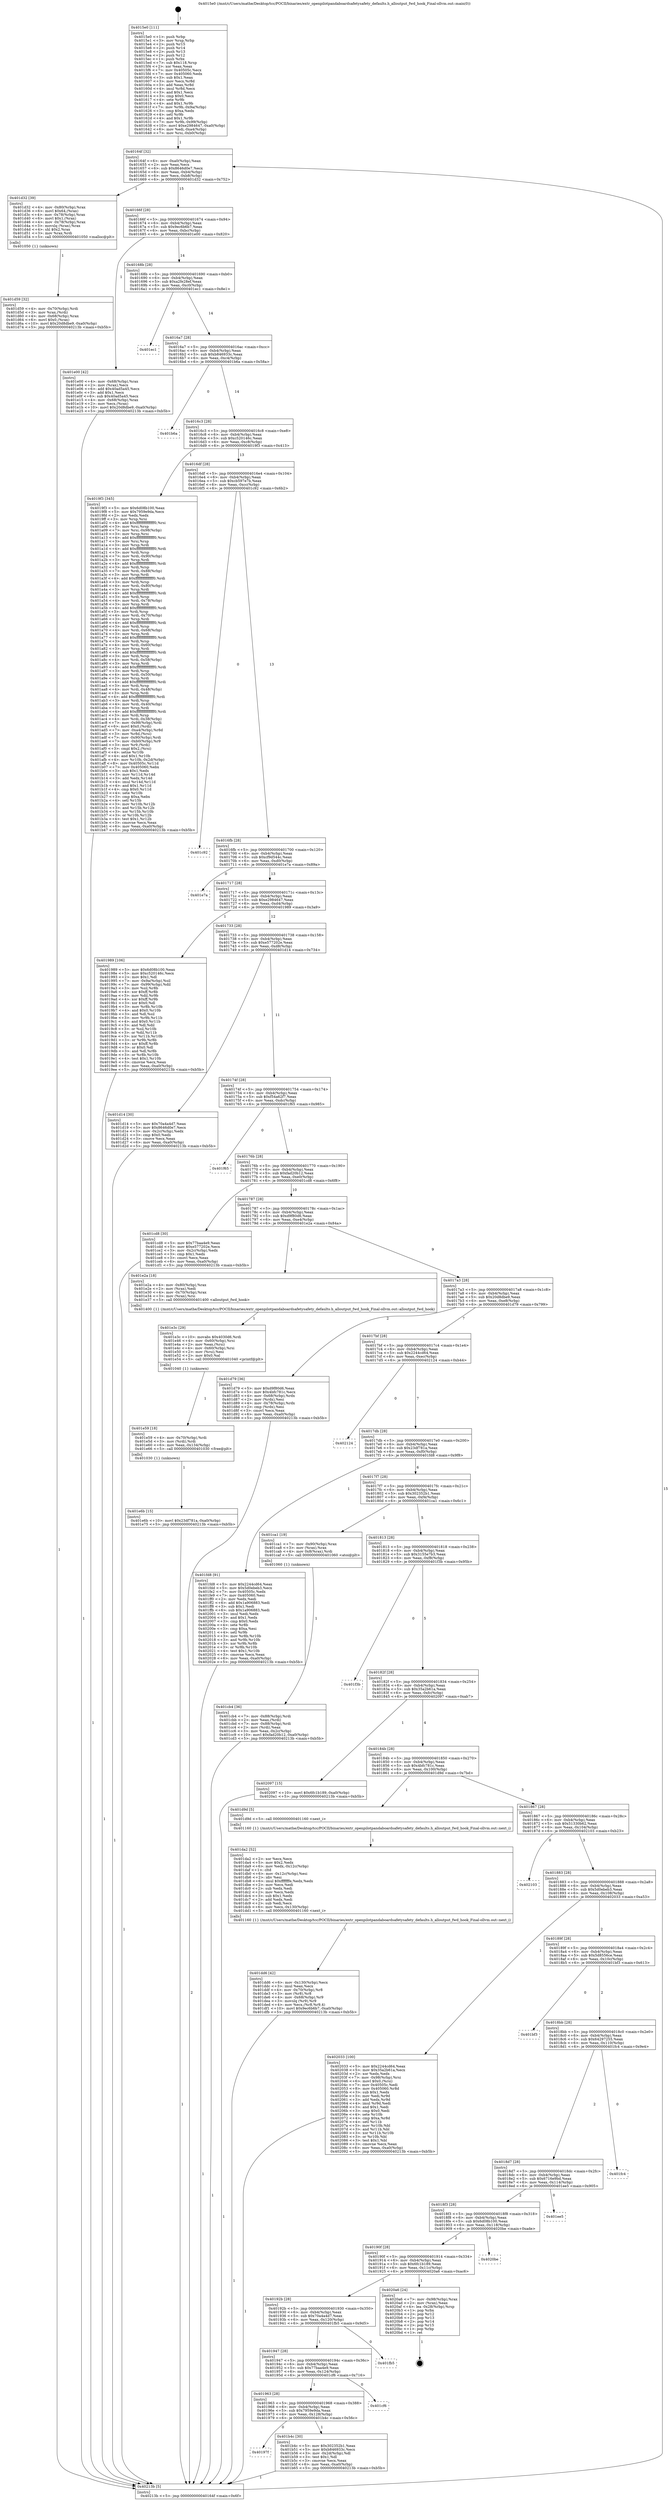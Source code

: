 digraph "0x4015e0" {
  label = "0x4015e0 (/mnt/c/Users/mathe/Desktop/tcc/POCII/binaries/extr_openpilotpandaboardsafetysafety_defaults.h_alloutput_fwd_hook_Final-ollvm.out::main(0))"
  labelloc = "t"
  node[shape=record]

  Entry [label="",width=0.3,height=0.3,shape=circle,fillcolor=black,style=filled]
  "0x40164f" [label="{
     0x40164f [32]\l
     | [instrs]\l
     &nbsp;&nbsp;0x40164f \<+6\>: mov -0xa0(%rbp),%eax\l
     &nbsp;&nbsp;0x401655 \<+2\>: mov %eax,%ecx\l
     &nbsp;&nbsp;0x401657 \<+6\>: sub $0x8646d0e7,%ecx\l
     &nbsp;&nbsp;0x40165d \<+6\>: mov %eax,-0xb4(%rbp)\l
     &nbsp;&nbsp;0x401663 \<+6\>: mov %ecx,-0xb8(%rbp)\l
     &nbsp;&nbsp;0x401669 \<+6\>: je 0000000000401d32 \<main+0x752\>\l
  }"]
  "0x401d32" [label="{
     0x401d32 [39]\l
     | [instrs]\l
     &nbsp;&nbsp;0x401d32 \<+4\>: mov -0x80(%rbp),%rax\l
     &nbsp;&nbsp;0x401d36 \<+6\>: movl $0x64,(%rax)\l
     &nbsp;&nbsp;0x401d3c \<+4\>: mov -0x78(%rbp),%rax\l
     &nbsp;&nbsp;0x401d40 \<+6\>: movl $0x1,(%rax)\l
     &nbsp;&nbsp;0x401d46 \<+4\>: mov -0x78(%rbp),%rax\l
     &nbsp;&nbsp;0x401d4a \<+3\>: movslq (%rax),%rax\l
     &nbsp;&nbsp;0x401d4d \<+4\>: shl $0x2,%rax\l
     &nbsp;&nbsp;0x401d51 \<+3\>: mov %rax,%rdi\l
     &nbsp;&nbsp;0x401d54 \<+5\>: call 0000000000401050 \<malloc@plt\>\l
     | [calls]\l
     &nbsp;&nbsp;0x401050 \{1\} (unknown)\l
  }"]
  "0x40166f" [label="{
     0x40166f [28]\l
     | [instrs]\l
     &nbsp;&nbsp;0x40166f \<+5\>: jmp 0000000000401674 \<main+0x94\>\l
     &nbsp;&nbsp;0x401674 \<+6\>: mov -0xb4(%rbp),%eax\l
     &nbsp;&nbsp;0x40167a \<+5\>: sub $0x9ec6b6b7,%eax\l
     &nbsp;&nbsp;0x40167f \<+6\>: mov %eax,-0xbc(%rbp)\l
     &nbsp;&nbsp;0x401685 \<+6\>: je 0000000000401e00 \<main+0x820\>\l
  }"]
  Exit [label="",width=0.3,height=0.3,shape=circle,fillcolor=black,style=filled,peripheries=2]
  "0x401e00" [label="{
     0x401e00 [42]\l
     | [instrs]\l
     &nbsp;&nbsp;0x401e00 \<+4\>: mov -0x68(%rbp),%rax\l
     &nbsp;&nbsp;0x401e04 \<+2\>: mov (%rax),%ecx\l
     &nbsp;&nbsp;0x401e06 \<+6\>: add $0x40ad5a45,%ecx\l
     &nbsp;&nbsp;0x401e0c \<+3\>: add $0x1,%ecx\l
     &nbsp;&nbsp;0x401e0f \<+6\>: sub $0x40ad5a45,%ecx\l
     &nbsp;&nbsp;0x401e15 \<+4\>: mov -0x68(%rbp),%rax\l
     &nbsp;&nbsp;0x401e19 \<+2\>: mov %ecx,(%rax)\l
     &nbsp;&nbsp;0x401e1b \<+10\>: movl $0x20d8dbe9,-0xa0(%rbp)\l
     &nbsp;&nbsp;0x401e25 \<+5\>: jmp 000000000040213b \<main+0xb5b\>\l
  }"]
  "0x40168b" [label="{
     0x40168b [28]\l
     | [instrs]\l
     &nbsp;&nbsp;0x40168b \<+5\>: jmp 0000000000401690 \<main+0xb0\>\l
     &nbsp;&nbsp;0x401690 \<+6\>: mov -0xb4(%rbp),%eax\l
     &nbsp;&nbsp;0x401696 \<+5\>: sub $0xa2fe28ef,%eax\l
     &nbsp;&nbsp;0x40169b \<+6\>: mov %eax,-0xc0(%rbp)\l
     &nbsp;&nbsp;0x4016a1 \<+6\>: je 0000000000401ec1 \<main+0x8e1\>\l
  }"]
  "0x401e6b" [label="{
     0x401e6b [15]\l
     | [instrs]\l
     &nbsp;&nbsp;0x401e6b \<+10\>: movl $0x23df781a,-0xa0(%rbp)\l
     &nbsp;&nbsp;0x401e75 \<+5\>: jmp 000000000040213b \<main+0xb5b\>\l
  }"]
  "0x401ec1" [label="{
     0x401ec1\l
  }", style=dashed]
  "0x4016a7" [label="{
     0x4016a7 [28]\l
     | [instrs]\l
     &nbsp;&nbsp;0x4016a7 \<+5\>: jmp 00000000004016ac \<main+0xcc\>\l
     &nbsp;&nbsp;0x4016ac \<+6\>: mov -0xb4(%rbp),%eax\l
     &nbsp;&nbsp;0x4016b2 \<+5\>: sub $0xb846933c,%eax\l
     &nbsp;&nbsp;0x4016b7 \<+6\>: mov %eax,-0xc4(%rbp)\l
     &nbsp;&nbsp;0x4016bd \<+6\>: je 0000000000401b6a \<main+0x58a\>\l
  }"]
  "0x401e59" [label="{
     0x401e59 [18]\l
     | [instrs]\l
     &nbsp;&nbsp;0x401e59 \<+4\>: mov -0x70(%rbp),%rdi\l
     &nbsp;&nbsp;0x401e5d \<+3\>: mov (%rdi),%rdi\l
     &nbsp;&nbsp;0x401e60 \<+6\>: mov %eax,-0x134(%rbp)\l
     &nbsp;&nbsp;0x401e66 \<+5\>: call 0000000000401030 \<free@plt\>\l
     | [calls]\l
     &nbsp;&nbsp;0x401030 \{1\} (unknown)\l
  }"]
  "0x401b6a" [label="{
     0x401b6a\l
  }", style=dashed]
  "0x4016c3" [label="{
     0x4016c3 [28]\l
     | [instrs]\l
     &nbsp;&nbsp;0x4016c3 \<+5\>: jmp 00000000004016c8 \<main+0xe8\>\l
     &nbsp;&nbsp;0x4016c8 \<+6\>: mov -0xb4(%rbp),%eax\l
     &nbsp;&nbsp;0x4016ce \<+5\>: sub $0xc520146c,%eax\l
     &nbsp;&nbsp;0x4016d3 \<+6\>: mov %eax,-0xc8(%rbp)\l
     &nbsp;&nbsp;0x4016d9 \<+6\>: je 00000000004019f3 \<main+0x413\>\l
  }"]
  "0x401e3c" [label="{
     0x401e3c [29]\l
     | [instrs]\l
     &nbsp;&nbsp;0x401e3c \<+10\>: movabs $0x4030d6,%rdi\l
     &nbsp;&nbsp;0x401e46 \<+4\>: mov -0x60(%rbp),%rsi\l
     &nbsp;&nbsp;0x401e4a \<+2\>: mov %eax,(%rsi)\l
     &nbsp;&nbsp;0x401e4c \<+4\>: mov -0x60(%rbp),%rsi\l
     &nbsp;&nbsp;0x401e50 \<+2\>: mov (%rsi),%esi\l
     &nbsp;&nbsp;0x401e52 \<+2\>: mov $0x0,%al\l
     &nbsp;&nbsp;0x401e54 \<+5\>: call 0000000000401040 \<printf@plt\>\l
     | [calls]\l
     &nbsp;&nbsp;0x401040 \{1\} (unknown)\l
  }"]
  "0x4019f3" [label="{
     0x4019f3 [345]\l
     | [instrs]\l
     &nbsp;&nbsp;0x4019f3 \<+5\>: mov $0x6d08b100,%eax\l
     &nbsp;&nbsp;0x4019f8 \<+5\>: mov $0x7959e9da,%ecx\l
     &nbsp;&nbsp;0x4019fd \<+2\>: xor %edx,%edx\l
     &nbsp;&nbsp;0x4019ff \<+3\>: mov %rsp,%rsi\l
     &nbsp;&nbsp;0x401a02 \<+4\>: add $0xfffffffffffffff0,%rsi\l
     &nbsp;&nbsp;0x401a06 \<+3\>: mov %rsi,%rsp\l
     &nbsp;&nbsp;0x401a09 \<+7\>: mov %rsi,-0x98(%rbp)\l
     &nbsp;&nbsp;0x401a10 \<+3\>: mov %rsp,%rsi\l
     &nbsp;&nbsp;0x401a13 \<+4\>: add $0xfffffffffffffff0,%rsi\l
     &nbsp;&nbsp;0x401a17 \<+3\>: mov %rsi,%rsp\l
     &nbsp;&nbsp;0x401a1a \<+3\>: mov %rsp,%rdi\l
     &nbsp;&nbsp;0x401a1d \<+4\>: add $0xfffffffffffffff0,%rdi\l
     &nbsp;&nbsp;0x401a21 \<+3\>: mov %rdi,%rsp\l
     &nbsp;&nbsp;0x401a24 \<+7\>: mov %rdi,-0x90(%rbp)\l
     &nbsp;&nbsp;0x401a2b \<+3\>: mov %rsp,%rdi\l
     &nbsp;&nbsp;0x401a2e \<+4\>: add $0xfffffffffffffff0,%rdi\l
     &nbsp;&nbsp;0x401a32 \<+3\>: mov %rdi,%rsp\l
     &nbsp;&nbsp;0x401a35 \<+7\>: mov %rdi,-0x88(%rbp)\l
     &nbsp;&nbsp;0x401a3c \<+3\>: mov %rsp,%rdi\l
     &nbsp;&nbsp;0x401a3f \<+4\>: add $0xfffffffffffffff0,%rdi\l
     &nbsp;&nbsp;0x401a43 \<+3\>: mov %rdi,%rsp\l
     &nbsp;&nbsp;0x401a46 \<+4\>: mov %rdi,-0x80(%rbp)\l
     &nbsp;&nbsp;0x401a4a \<+3\>: mov %rsp,%rdi\l
     &nbsp;&nbsp;0x401a4d \<+4\>: add $0xfffffffffffffff0,%rdi\l
     &nbsp;&nbsp;0x401a51 \<+3\>: mov %rdi,%rsp\l
     &nbsp;&nbsp;0x401a54 \<+4\>: mov %rdi,-0x78(%rbp)\l
     &nbsp;&nbsp;0x401a58 \<+3\>: mov %rsp,%rdi\l
     &nbsp;&nbsp;0x401a5b \<+4\>: add $0xfffffffffffffff0,%rdi\l
     &nbsp;&nbsp;0x401a5f \<+3\>: mov %rdi,%rsp\l
     &nbsp;&nbsp;0x401a62 \<+4\>: mov %rdi,-0x70(%rbp)\l
     &nbsp;&nbsp;0x401a66 \<+3\>: mov %rsp,%rdi\l
     &nbsp;&nbsp;0x401a69 \<+4\>: add $0xfffffffffffffff0,%rdi\l
     &nbsp;&nbsp;0x401a6d \<+3\>: mov %rdi,%rsp\l
     &nbsp;&nbsp;0x401a70 \<+4\>: mov %rdi,-0x68(%rbp)\l
     &nbsp;&nbsp;0x401a74 \<+3\>: mov %rsp,%rdi\l
     &nbsp;&nbsp;0x401a77 \<+4\>: add $0xfffffffffffffff0,%rdi\l
     &nbsp;&nbsp;0x401a7b \<+3\>: mov %rdi,%rsp\l
     &nbsp;&nbsp;0x401a7e \<+4\>: mov %rdi,-0x60(%rbp)\l
     &nbsp;&nbsp;0x401a82 \<+3\>: mov %rsp,%rdi\l
     &nbsp;&nbsp;0x401a85 \<+4\>: add $0xfffffffffffffff0,%rdi\l
     &nbsp;&nbsp;0x401a89 \<+3\>: mov %rdi,%rsp\l
     &nbsp;&nbsp;0x401a8c \<+4\>: mov %rdi,-0x58(%rbp)\l
     &nbsp;&nbsp;0x401a90 \<+3\>: mov %rsp,%rdi\l
     &nbsp;&nbsp;0x401a93 \<+4\>: add $0xfffffffffffffff0,%rdi\l
     &nbsp;&nbsp;0x401a97 \<+3\>: mov %rdi,%rsp\l
     &nbsp;&nbsp;0x401a9a \<+4\>: mov %rdi,-0x50(%rbp)\l
     &nbsp;&nbsp;0x401a9e \<+3\>: mov %rsp,%rdi\l
     &nbsp;&nbsp;0x401aa1 \<+4\>: add $0xfffffffffffffff0,%rdi\l
     &nbsp;&nbsp;0x401aa5 \<+3\>: mov %rdi,%rsp\l
     &nbsp;&nbsp;0x401aa8 \<+4\>: mov %rdi,-0x48(%rbp)\l
     &nbsp;&nbsp;0x401aac \<+3\>: mov %rsp,%rdi\l
     &nbsp;&nbsp;0x401aaf \<+4\>: add $0xfffffffffffffff0,%rdi\l
     &nbsp;&nbsp;0x401ab3 \<+3\>: mov %rdi,%rsp\l
     &nbsp;&nbsp;0x401ab6 \<+4\>: mov %rdi,-0x40(%rbp)\l
     &nbsp;&nbsp;0x401aba \<+3\>: mov %rsp,%rdi\l
     &nbsp;&nbsp;0x401abd \<+4\>: add $0xfffffffffffffff0,%rdi\l
     &nbsp;&nbsp;0x401ac1 \<+3\>: mov %rdi,%rsp\l
     &nbsp;&nbsp;0x401ac4 \<+4\>: mov %rdi,-0x38(%rbp)\l
     &nbsp;&nbsp;0x401ac8 \<+7\>: mov -0x98(%rbp),%rdi\l
     &nbsp;&nbsp;0x401acf \<+6\>: movl $0x0,(%rdi)\l
     &nbsp;&nbsp;0x401ad5 \<+7\>: mov -0xa4(%rbp),%r8d\l
     &nbsp;&nbsp;0x401adc \<+3\>: mov %r8d,(%rsi)\l
     &nbsp;&nbsp;0x401adf \<+7\>: mov -0x90(%rbp),%rdi\l
     &nbsp;&nbsp;0x401ae6 \<+7\>: mov -0xb0(%rbp),%r9\l
     &nbsp;&nbsp;0x401aed \<+3\>: mov %r9,(%rdi)\l
     &nbsp;&nbsp;0x401af0 \<+3\>: cmpl $0x2,(%rsi)\l
     &nbsp;&nbsp;0x401af3 \<+4\>: setne %r10b\l
     &nbsp;&nbsp;0x401af7 \<+4\>: and $0x1,%r10b\l
     &nbsp;&nbsp;0x401afb \<+4\>: mov %r10b,-0x2d(%rbp)\l
     &nbsp;&nbsp;0x401aff \<+8\>: mov 0x40505c,%r11d\l
     &nbsp;&nbsp;0x401b07 \<+7\>: mov 0x405060,%ebx\l
     &nbsp;&nbsp;0x401b0e \<+3\>: sub $0x1,%edx\l
     &nbsp;&nbsp;0x401b11 \<+3\>: mov %r11d,%r14d\l
     &nbsp;&nbsp;0x401b14 \<+3\>: add %edx,%r14d\l
     &nbsp;&nbsp;0x401b17 \<+4\>: imul %r14d,%r11d\l
     &nbsp;&nbsp;0x401b1b \<+4\>: and $0x1,%r11d\l
     &nbsp;&nbsp;0x401b1f \<+4\>: cmp $0x0,%r11d\l
     &nbsp;&nbsp;0x401b23 \<+4\>: sete %r10b\l
     &nbsp;&nbsp;0x401b27 \<+3\>: cmp $0xa,%ebx\l
     &nbsp;&nbsp;0x401b2a \<+4\>: setl %r15b\l
     &nbsp;&nbsp;0x401b2e \<+3\>: mov %r10b,%r12b\l
     &nbsp;&nbsp;0x401b31 \<+3\>: and %r15b,%r12b\l
     &nbsp;&nbsp;0x401b34 \<+3\>: xor %r15b,%r10b\l
     &nbsp;&nbsp;0x401b37 \<+3\>: or %r10b,%r12b\l
     &nbsp;&nbsp;0x401b3a \<+4\>: test $0x1,%r12b\l
     &nbsp;&nbsp;0x401b3e \<+3\>: cmovne %ecx,%eax\l
     &nbsp;&nbsp;0x401b41 \<+6\>: mov %eax,-0xa0(%rbp)\l
     &nbsp;&nbsp;0x401b47 \<+5\>: jmp 000000000040213b \<main+0xb5b\>\l
  }"]
  "0x4016df" [label="{
     0x4016df [28]\l
     | [instrs]\l
     &nbsp;&nbsp;0x4016df \<+5\>: jmp 00000000004016e4 \<main+0x104\>\l
     &nbsp;&nbsp;0x4016e4 \<+6\>: mov -0xb4(%rbp),%eax\l
     &nbsp;&nbsp;0x4016ea \<+5\>: sub $0xcb597e7b,%eax\l
     &nbsp;&nbsp;0x4016ef \<+6\>: mov %eax,-0xcc(%rbp)\l
     &nbsp;&nbsp;0x4016f5 \<+6\>: je 0000000000401c92 \<main+0x6b2\>\l
  }"]
  "0x401dd6" [label="{
     0x401dd6 [42]\l
     | [instrs]\l
     &nbsp;&nbsp;0x401dd6 \<+6\>: mov -0x130(%rbp),%ecx\l
     &nbsp;&nbsp;0x401ddc \<+3\>: imul %eax,%ecx\l
     &nbsp;&nbsp;0x401ddf \<+4\>: mov -0x70(%rbp),%r8\l
     &nbsp;&nbsp;0x401de3 \<+3\>: mov (%r8),%r8\l
     &nbsp;&nbsp;0x401de6 \<+4\>: mov -0x68(%rbp),%r9\l
     &nbsp;&nbsp;0x401dea \<+3\>: movslq (%r9),%r9\l
     &nbsp;&nbsp;0x401ded \<+4\>: mov %ecx,(%r8,%r9,4)\l
     &nbsp;&nbsp;0x401df1 \<+10\>: movl $0x9ec6b6b7,-0xa0(%rbp)\l
     &nbsp;&nbsp;0x401dfb \<+5\>: jmp 000000000040213b \<main+0xb5b\>\l
  }"]
  "0x401c92" [label="{
     0x401c92\l
  }", style=dashed]
  "0x4016fb" [label="{
     0x4016fb [28]\l
     | [instrs]\l
     &nbsp;&nbsp;0x4016fb \<+5\>: jmp 0000000000401700 \<main+0x120\>\l
     &nbsp;&nbsp;0x401700 \<+6\>: mov -0xb4(%rbp),%eax\l
     &nbsp;&nbsp;0x401706 \<+5\>: sub $0xcf9d544c,%eax\l
     &nbsp;&nbsp;0x40170b \<+6\>: mov %eax,-0xd0(%rbp)\l
     &nbsp;&nbsp;0x401711 \<+6\>: je 0000000000401e7a \<main+0x89a\>\l
  }"]
  "0x401da2" [label="{
     0x401da2 [52]\l
     | [instrs]\l
     &nbsp;&nbsp;0x401da2 \<+2\>: xor %ecx,%ecx\l
     &nbsp;&nbsp;0x401da4 \<+5\>: mov $0x2,%edx\l
     &nbsp;&nbsp;0x401da9 \<+6\>: mov %edx,-0x12c(%rbp)\l
     &nbsp;&nbsp;0x401daf \<+1\>: cltd\l
     &nbsp;&nbsp;0x401db0 \<+6\>: mov -0x12c(%rbp),%esi\l
     &nbsp;&nbsp;0x401db6 \<+2\>: idiv %esi\l
     &nbsp;&nbsp;0x401db8 \<+6\>: imul $0xfffffffe,%edx,%edx\l
     &nbsp;&nbsp;0x401dbe \<+2\>: mov %ecx,%edi\l
     &nbsp;&nbsp;0x401dc0 \<+2\>: sub %edx,%edi\l
     &nbsp;&nbsp;0x401dc2 \<+2\>: mov %ecx,%edx\l
     &nbsp;&nbsp;0x401dc4 \<+3\>: sub $0x1,%edx\l
     &nbsp;&nbsp;0x401dc7 \<+2\>: add %edx,%edi\l
     &nbsp;&nbsp;0x401dc9 \<+2\>: sub %edi,%ecx\l
     &nbsp;&nbsp;0x401dcb \<+6\>: mov %ecx,-0x130(%rbp)\l
     &nbsp;&nbsp;0x401dd1 \<+5\>: call 0000000000401160 \<next_i\>\l
     | [calls]\l
     &nbsp;&nbsp;0x401160 \{1\} (/mnt/c/Users/mathe/Desktop/tcc/POCII/binaries/extr_openpilotpandaboardsafetysafety_defaults.h_alloutput_fwd_hook_Final-ollvm.out::next_i)\l
  }"]
  "0x401e7a" [label="{
     0x401e7a\l
  }", style=dashed]
  "0x401717" [label="{
     0x401717 [28]\l
     | [instrs]\l
     &nbsp;&nbsp;0x401717 \<+5\>: jmp 000000000040171c \<main+0x13c\>\l
     &nbsp;&nbsp;0x40171c \<+6\>: mov -0xb4(%rbp),%eax\l
     &nbsp;&nbsp;0x401722 \<+5\>: sub $0xe2984647,%eax\l
     &nbsp;&nbsp;0x401727 \<+6\>: mov %eax,-0xd4(%rbp)\l
     &nbsp;&nbsp;0x40172d \<+6\>: je 0000000000401989 \<main+0x3a9\>\l
  }"]
  "0x401d59" [label="{
     0x401d59 [32]\l
     | [instrs]\l
     &nbsp;&nbsp;0x401d59 \<+4\>: mov -0x70(%rbp),%rdi\l
     &nbsp;&nbsp;0x401d5d \<+3\>: mov %rax,(%rdi)\l
     &nbsp;&nbsp;0x401d60 \<+4\>: mov -0x68(%rbp),%rax\l
     &nbsp;&nbsp;0x401d64 \<+6\>: movl $0x0,(%rax)\l
     &nbsp;&nbsp;0x401d6a \<+10\>: movl $0x20d8dbe9,-0xa0(%rbp)\l
     &nbsp;&nbsp;0x401d74 \<+5\>: jmp 000000000040213b \<main+0xb5b\>\l
  }"]
  "0x401989" [label="{
     0x401989 [106]\l
     | [instrs]\l
     &nbsp;&nbsp;0x401989 \<+5\>: mov $0x6d08b100,%eax\l
     &nbsp;&nbsp;0x40198e \<+5\>: mov $0xc520146c,%ecx\l
     &nbsp;&nbsp;0x401993 \<+2\>: mov $0x1,%dl\l
     &nbsp;&nbsp;0x401995 \<+7\>: mov -0x9a(%rbp),%sil\l
     &nbsp;&nbsp;0x40199c \<+7\>: mov -0x99(%rbp),%dil\l
     &nbsp;&nbsp;0x4019a3 \<+3\>: mov %sil,%r8b\l
     &nbsp;&nbsp;0x4019a6 \<+4\>: xor $0xff,%r8b\l
     &nbsp;&nbsp;0x4019aa \<+3\>: mov %dil,%r9b\l
     &nbsp;&nbsp;0x4019ad \<+4\>: xor $0xff,%r9b\l
     &nbsp;&nbsp;0x4019b1 \<+3\>: xor $0x0,%dl\l
     &nbsp;&nbsp;0x4019b4 \<+3\>: mov %r8b,%r10b\l
     &nbsp;&nbsp;0x4019b7 \<+4\>: and $0x0,%r10b\l
     &nbsp;&nbsp;0x4019bb \<+3\>: and %dl,%sil\l
     &nbsp;&nbsp;0x4019be \<+3\>: mov %r9b,%r11b\l
     &nbsp;&nbsp;0x4019c1 \<+4\>: and $0x0,%r11b\l
     &nbsp;&nbsp;0x4019c5 \<+3\>: and %dl,%dil\l
     &nbsp;&nbsp;0x4019c8 \<+3\>: or %sil,%r10b\l
     &nbsp;&nbsp;0x4019cb \<+3\>: or %dil,%r11b\l
     &nbsp;&nbsp;0x4019ce \<+3\>: xor %r11b,%r10b\l
     &nbsp;&nbsp;0x4019d1 \<+3\>: or %r9b,%r8b\l
     &nbsp;&nbsp;0x4019d4 \<+4\>: xor $0xff,%r8b\l
     &nbsp;&nbsp;0x4019d8 \<+3\>: or $0x0,%dl\l
     &nbsp;&nbsp;0x4019db \<+3\>: and %dl,%r8b\l
     &nbsp;&nbsp;0x4019de \<+3\>: or %r8b,%r10b\l
     &nbsp;&nbsp;0x4019e1 \<+4\>: test $0x1,%r10b\l
     &nbsp;&nbsp;0x4019e5 \<+3\>: cmovne %ecx,%eax\l
     &nbsp;&nbsp;0x4019e8 \<+6\>: mov %eax,-0xa0(%rbp)\l
     &nbsp;&nbsp;0x4019ee \<+5\>: jmp 000000000040213b \<main+0xb5b\>\l
  }"]
  "0x401733" [label="{
     0x401733 [28]\l
     | [instrs]\l
     &nbsp;&nbsp;0x401733 \<+5\>: jmp 0000000000401738 \<main+0x158\>\l
     &nbsp;&nbsp;0x401738 \<+6\>: mov -0xb4(%rbp),%eax\l
     &nbsp;&nbsp;0x40173e \<+5\>: sub $0xe577202e,%eax\l
     &nbsp;&nbsp;0x401743 \<+6\>: mov %eax,-0xd8(%rbp)\l
     &nbsp;&nbsp;0x401749 \<+6\>: je 0000000000401d14 \<main+0x734\>\l
  }"]
  "0x40213b" [label="{
     0x40213b [5]\l
     | [instrs]\l
     &nbsp;&nbsp;0x40213b \<+5\>: jmp 000000000040164f \<main+0x6f\>\l
  }"]
  "0x4015e0" [label="{
     0x4015e0 [111]\l
     | [instrs]\l
     &nbsp;&nbsp;0x4015e0 \<+1\>: push %rbp\l
     &nbsp;&nbsp;0x4015e1 \<+3\>: mov %rsp,%rbp\l
     &nbsp;&nbsp;0x4015e4 \<+2\>: push %r15\l
     &nbsp;&nbsp;0x4015e6 \<+2\>: push %r14\l
     &nbsp;&nbsp;0x4015e8 \<+2\>: push %r13\l
     &nbsp;&nbsp;0x4015ea \<+2\>: push %r12\l
     &nbsp;&nbsp;0x4015ec \<+1\>: push %rbx\l
     &nbsp;&nbsp;0x4015ed \<+7\>: sub $0x118,%rsp\l
     &nbsp;&nbsp;0x4015f4 \<+2\>: xor %eax,%eax\l
     &nbsp;&nbsp;0x4015f6 \<+7\>: mov 0x40505c,%ecx\l
     &nbsp;&nbsp;0x4015fd \<+7\>: mov 0x405060,%edx\l
     &nbsp;&nbsp;0x401604 \<+3\>: sub $0x1,%eax\l
     &nbsp;&nbsp;0x401607 \<+3\>: mov %ecx,%r8d\l
     &nbsp;&nbsp;0x40160a \<+3\>: add %eax,%r8d\l
     &nbsp;&nbsp;0x40160d \<+4\>: imul %r8d,%ecx\l
     &nbsp;&nbsp;0x401611 \<+3\>: and $0x1,%ecx\l
     &nbsp;&nbsp;0x401614 \<+3\>: cmp $0x0,%ecx\l
     &nbsp;&nbsp;0x401617 \<+4\>: sete %r9b\l
     &nbsp;&nbsp;0x40161b \<+4\>: and $0x1,%r9b\l
     &nbsp;&nbsp;0x40161f \<+7\>: mov %r9b,-0x9a(%rbp)\l
     &nbsp;&nbsp;0x401626 \<+3\>: cmp $0xa,%edx\l
     &nbsp;&nbsp;0x401629 \<+4\>: setl %r9b\l
     &nbsp;&nbsp;0x40162d \<+4\>: and $0x1,%r9b\l
     &nbsp;&nbsp;0x401631 \<+7\>: mov %r9b,-0x99(%rbp)\l
     &nbsp;&nbsp;0x401638 \<+10\>: movl $0xe2984647,-0xa0(%rbp)\l
     &nbsp;&nbsp;0x401642 \<+6\>: mov %edi,-0xa4(%rbp)\l
     &nbsp;&nbsp;0x401648 \<+7\>: mov %rsi,-0xb0(%rbp)\l
  }"]
  "0x401cb4" [label="{
     0x401cb4 [36]\l
     | [instrs]\l
     &nbsp;&nbsp;0x401cb4 \<+7\>: mov -0x88(%rbp),%rdi\l
     &nbsp;&nbsp;0x401cbb \<+2\>: mov %eax,(%rdi)\l
     &nbsp;&nbsp;0x401cbd \<+7\>: mov -0x88(%rbp),%rdi\l
     &nbsp;&nbsp;0x401cc4 \<+2\>: mov (%rdi),%eax\l
     &nbsp;&nbsp;0x401cc6 \<+3\>: mov %eax,-0x2c(%rbp)\l
     &nbsp;&nbsp;0x401cc9 \<+10\>: movl $0xfad20b12,-0xa0(%rbp)\l
     &nbsp;&nbsp;0x401cd3 \<+5\>: jmp 000000000040213b \<main+0xb5b\>\l
  }"]
  "0x40197f" [label="{
     0x40197f\l
  }", style=dashed]
  "0x401d14" [label="{
     0x401d14 [30]\l
     | [instrs]\l
     &nbsp;&nbsp;0x401d14 \<+5\>: mov $0x70a4a4d7,%eax\l
     &nbsp;&nbsp;0x401d19 \<+5\>: mov $0x8646d0e7,%ecx\l
     &nbsp;&nbsp;0x401d1e \<+3\>: mov -0x2c(%rbp),%edx\l
     &nbsp;&nbsp;0x401d21 \<+3\>: cmp $0x0,%edx\l
     &nbsp;&nbsp;0x401d24 \<+3\>: cmove %ecx,%eax\l
     &nbsp;&nbsp;0x401d27 \<+6\>: mov %eax,-0xa0(%rbp)\l
     &nbsp;&nbsp;0x401d2d \<+5\>: jmp 000000000040213b \<main+0xb5b\>\l
  }"]
  "0x40174f" [label="{
     0x40174f [28]\l
     | [instrs]\l
     &nbsp;&nbsp;0x40174f \<+5\>: jmp 0000000000401754 \<main+0x174\>\l
     &nbsp;&nbsp;0x401754 \<+6\>: mov -0xb4(%rbp),%eax\l
     &nbsp;&nbsp;0x40175a \<+5\>: sub $0xf54a62f7,%eax\l
     &nbsp;&nbsp;0x40175f \<+6\>: mov %eax,-0xdc(%rbp)\l
     &nbsp;&nbsp;0x401765 \<+6\>: je 0000000000401f65 \<main+0x985\>\l
  }"]
  "0x401b4c" [label="{
     0x401b4c [30]\l
     | [instrs]\l
     &nbsp;&nbsp;0x401b4c \<+5\>: mov $0x302352b1,%eax\l
     &nbsp;&nbsp;0x401b51 \<+5\>: mov $0xb846933c,%ecx\l
     &nbsp;&nbsp;0x401b56 \<+3\>: mov -0x2d(%rbp),%dl\l
     &nbsp;&nbsp;0x401b59 \<+3\>: test $0x1,%dl\l
     &nbsp;&nbsp;0x401b5c \<+3\>: cmovne %ecx,%eax\l
     &nbsp;&nbsp;0x401b5f \<+6\>: mov %eax,-0xa0(%rbp)\l
     &nbsp;&nbsp;0x401b65 \<+5\>: jmp 000000000040213b \<main+0xb5b\>\l
  }"]
  "0x401f65" [label="{
     0x401f65\l
  }", style=dashed]
  "0x40176b" [label="{
     0x40176b [28]\l
     | [instrs]\l
     &nbsp;&nbsp;0x40176b \<+5\>: jmp 0000000000401770 \<main+0x190\>\l
     &nbsp;&nbsp;0x401770 \<+6\>: mov -0xb4(%rbp),%eax\l
     &nbsp;&nbsp;0x401776 \<+5\>: sub $0xfad20b12,%eax\l
     &nbsp;&nbsp;0x40177b \<+6\>: mov %eax,-0xe0(%rbp)\l
     &nbsp;&nbsp;0x401781 \<+6\>: je 0000000000401cd8 \<main+0x6f8\>\l
  }"]
  "0x401963" [label="{
     0x401963 [28]\l
     | [instrs]\l
     &nbsp;&nbsp;0x401963 \<+5\>: jmp 0000000000401968 \<main+0x388\>\l
     &nbsp;&nbsp;0x401968 \<+6\>: mov -0xb4(%rbp),%eax\l
     &nbsp;&nbsp;0x40196e \<+5\>: sub $0x7959e9da,%eax\l
     &nbsp;&nbsp;0x401973 \<+6\>: mov %eax,-0x128(%rbp)\l
     &nbsp;&nbsp;0x401979 \<+6\>: je 0000000000401b4c \<main+0x56c\>\l
  }"]
  "0x401cd8" [label="{
     0x401cd8 [30]\l
     | [instrs]\l
     &nbsp;&nbsp;0x401cd8 \<+5\>: mov $0x77baa4e9,%eax\l
     &nbsp;&nbsp;0x401cdd \<+5\>: mov $0xe577202e,%ecx\l
     &nbsp;&nbsp;0x401ce2 \<+3\>: mov -0x2c(%rbp),%edx\l
     &nbsp;&nbsp;0x401ce5 \<+3\>: cmp $0x1,%edx\l
     &nbsp;&nbsp;0x401ce8 \<+3\>: cmovl %ecx,%eax\l
     &nbsp;&nbsp;0x401ceb \<+6\>: mov %eax,-0xa0(%rbp)\l
     &nbsp;&nbsp;0x401cf1 \<+5\>: jmp 000000000040213b \<main+0xb5b\>\l
  }"]
  "0x401787" [label="{
     0x401787 [28]\l
     | [instrs]\l
     &nbsp;&nbsp;0x401787 \<+5\>: jmp 000000000040178c \<main+0x1ac\>\l
     &nbsp;&nbsp;0x40178c \<+6\>: mov -0xb4(%rbp),%eax\l
     &nbsp;&nbsp;0x401792 \<+5\>: sub $0xd9f80d6,%eax\l
     &nbsp;&nbsp;0x401797 \<+6\>: mov %eax,-0xe4(%rbp)\l
     &nbsp;&nbsp;0x40179d \<+6\>: je 0000000000401e2a \<main+0x84a\>\l
  }"]
  "0x401cf6" [label="{
     0x401cf6\l
  }", style=dashed]
  "0x401e2a" [label="{
     0x401e2a [18]\l
     | [instrs]\l
     &nbsp;&nbsp;0x401e2a \<+4\>: mov -0x80(%rbp),%rax\l
     &nbsp;&nbsp;0x401e2e \<+2\>: mov (%rax),%edi\l
     &nbsp;&nbsp;0x401e30 \<+4\>: mov -0x70(%rbp),%rax\l
     &nbsp;&nbsp;0x401e34 \<+3\>: mov (%rax),%rsi\l
     &nbsp;&nbsp;0x401e37 \<+5\>: call 0000000000401400 \<alloutput_fwd_hook\>\l
     | [calls]\l
     &nbsp;&nbsp;0x401400 \{1\} (/mnt/c/Users/mathe/Desktop/tcc/POCII/binaries/extr_openpilotpandaboardsafetysafety_defaults.h_alloutput_fwd_hook_Final-ollvm.out::alloutput_fwd_hook)\l
  }"]
  "0x4017a3" [label="{
     0x4017a3 [28]\l
     | [instrs]\l
     &nbsp;&nbsp;0x4017a3 \<+5\>: jmp 00000000004017a8 \<main+0x1c8\>\l
     &nbsp;&nbsp;0x4017a8 \<+6\>: mov -0xb4(%rbp),%eax\l
     &nbsp;&nbsp;0x4017ae \<+5\>: sub $0x20d8dbe9,%eax\l
     &nbsp;&nbsp;0x4017b3 \<+6\>: mov %eax,-0xe8(%rbp)\l
     &nbsp;&nbsp;0x4017b9 \<+6\>: je 0000000000401d79 \<main+0x799\>\l
  }"]
  "0x401947" [label="{
     0x401947 [28]\l
     | [instrs]\l
     &nbsp;&nbsp;0x401947 \<+5\>: jmp 000000000040194c \<main+0x36c\>\l
     &nbsp;&nbsp;0x40194c \<+6\>: mov -0xb4(%rbp),%eax\l
     &nbsp;&nbsp;0x401952 \<+5\>: sub $0x77baa4e9,%eax\l
     &nbsp;&nbsp;0x401957 \<+6\>: mov %eax,-0x124(%rbp)\l
     &nbsp;&nbsp;0x40195d \<+6\>: je 0000000000401cf6 \<main+0x716\>\l
  }"]
  "0x401d79" [label="{
     0x401d79 [36]\l
     | [instrs]\l
     &nbsp;&nbsp;0x401d79 \<+5\>: mov $0xd9f80d6,%eax\l
     &nbsp;&nbsp;0x401d7e \<+5\>: mov $0x4bfc781c,%ecx\l
     &nbsp;&nbsp;0x401d83 \<+4\>: mov -0x68(%rbp),%rdx\l
     &nbsp;&nbsp;0x401d87 \<+2\>: mov (%rdx),%esi\l
     &nbsp;&nbsp;0x401d89 \<+4\>: mov -0x78(%rbp),%rdx\l
     &nbsp;&nbsp;0x401d8d \<+2\>: cmp (%rdx),%esi\l
     &nbsp;&nbsp;0x401d8f \<+3\>: cmovl %ecx,%eax\l
     &nbsp;&nbsp;0x401d92 \<+6\>: mov %eax,-0xa0(%rbp)\l
     &nbsp;&nbsp;0x401d98 \<+5\>: jmp 000000000040213b \<main+0xb5b\>\l
  }"]
  "0x4017bf" [label="{
     0x4017bf [28]\l
     | [instrs]\l
     &nbsp;&nbsp;0x4017bf \<+5\>: jmp 00000000004017c4 \<main+0x1e4\>\l
     &nbsp;&nbsp;0x4017c4 \<+6\>: mov -0xb4(%rbp),%eax\l
     &nbsp;&nbsp;0x4017ca \<+5\>: sub $0x2244cd64,%eax\l
     &nbsp;&nbsp;0x4017cf \<+6\>: mov %eax,-0xec(%rbp)\l
     &nbsp;&nbsp;0x4017d5 \<+6\>: je 0000000000402124 \<main+0xb44\>\l
  }"]
  "0x401fb5" [label="{
     0x401fb5\l
  }", style=dashed]
  "0x402124" [label="{
     0x402124\l
  }", style=dashed]
  "0x4017db" [label="{
     0x4017db [28]\l
     | [instrs]\l
     &nbsp;&nbsp;0x4017db \<+5\>: jmp 00000000004017e0 \<main+0x200\>\l
     &nbsp;&nbsp;0x4017e0 \<+6\>: mov -0xb4(%rbp),%eax\l
     &nbsp;&nbsp;0x4017e6 \<+5\>: sub $0x23df781a,%eax\l
     &nbsp;&nbsp;0x4017eb \<+6\>: mov %eax,-0xf0(%rbp)\l
     &nbsp;&nbsp;0x4017f1 \<+6\>: je 0000000000401fd8 \<main+0x9f8\>\l
  }"]
  "0x40192b" [label="{
     0x40192b [28]\l
     | [instrs]\l
     &nbsp;&nbsp;0x40192b \<+5\>: jmp 0000000000401930 \<main+0x350\>\l
     &nbsp;&nbsp;0x401930 \<+6\>: mov -0xb4(%rbp),%eax\l
     &nbsp;&nbsp;0x401936 \<+5\>: sub $0x70a4a4d7,%eax\l
     &nbsp;&nbsp;0x40193b \<+6\>: mov %eax,-0x120(%rbp)\l
     &nbsp;&nbsp;0x401941 \<+6\>: je 0000000000401fb5 \<main+0x9d5\>\l
  }"]
  "0x401fd8" [label="{
     0x401fd8 [91]\l
     | [instrs]\l
     &nbsp;&nbsp;0x401fd8 \<+5\>: mov $0x2244cd64,%eax\l
     &nbsp;&nbsp;0x401fdd \<+5\>: mov $0x5d0ebeb3,%ecx\l
     &nbsp;&nbsp;0x401fe2 \<+7\>: mov 0x40505c,%edx\l
     &nbsp;&nbsp;0x401fe9 \<+7\>: mov 0x405060,%esi\l
     &nbsp;&nbsp;0x401ff0 \<+2\>: mov %edx,%edi\l
     &nbsp;&nbsp;0x401ff2 \<+6\>: add $0x1a906883,%edi\l
     &nbsp;&nbsp;0x401ff8 \<+3\>: sub $0x1,%edi\l
     &nbsp;&nbsp;0x401ffb \<+6\>: sub $0x1a906883,%edi\l
     &nbsp;&nbsp;0x402001 \<+3\>: imul %edi,%edx\l
     &nbsp;&nbsp;0x402004 \<+3\>: and $0x1,%edx\l
     &nbsp;&nbsp;0x402007 \<+3\>: cmp $0x0,%edx\l
     &nbsp;&nbsp;0x40200a \<+4\>: sete %r8b\l
     &nbsp;&nbsp;0x40200e \<+3\>: cmp $0xa,%esi\l
     &nbsp;&nbsp;0x402011 \<+4\>: setl %r9b\l
     &nbsp;&nbsp;0x402015 \<+3\>: mov %r8b,%r10b\l
     &nbsp;&nbsp;0x402018 \<+3\>: and %r9b,%r10b\l
     &nbsp;&nbsp;0x40201b \<+3\>: xor %r9b,%r8b\l
     &nbsp;&nbsp;0x40201e \<+3\>: or %r8b,%r10b\l
     &nbsp;&nbsp;0x402021 \<+4\>: test $0x1,%r10b\l
     &nbsp;&nbsp;0x402025 \<+3\>: cmovne %ecx,%eax\l
     &nbsp;&nbsp;0x402028 \<+6\>: mov %eax,-0xa0(%rbp)\l
     &nbsp;&nbsp;0x40202e \<+5\>: jmp 000000000040213b \<main+0xb5b\>\l
  }"]
  "0x4017f7" [label="{
     0x4017f7 [28]\l
     | [instrs]\l
     &nbsp;&nbsp;0x4017f7 \<+5\>: jmp 00000000004017fc \<main+0x21c\>\l
     &nbsp;&nbsp;0x4017fc \<+6\>: mov -0xb4(%rbp),%eax\l
     &nbsp;&nbsp;0x401802 \<+5\>: sub $0x302352b1,%eax\l
     &nbsp;&nbsp;0x401807 \<+6\>: mov %eax,-0xf4(%rbp)\l
     &nbsp;&nbsp;0x40180d \<+6\>: je 0000000000401ca1 \<main+0x6c1\>\l
  }"]
  "0x4020a6" [label="{
     0x4020a6 [24]\l
     | [instrs]\l
     &nbsp;&nbsp;0x4020a6 \<+7\>: mov -0x98(%rbp),%rax\l
     &nbsp;&nbsp;0x4020ad \<+2\>: mov (%rax),%eax\l
     &nbsp;&nbsp;0x4020af \<+4\>: lea -0x28(%rbp),%rsp\l
     &nbsp;&nbsp;0x4020b3 \<+1\>: pop %rbx\l
     &nbsp;&nbsp;0x4020b4 \<+2\>: pop %r12\l
     &nbsp;&nbsp;0x4020b6 \<+2\>: pop %r13\l
     &nbsp;&nbsp;0x4020b8 \<+2\>: pop %r14\l
     &nbsp;&nbsp;0x4020ba \<+2\>: pop %r15\l
     &nbsp;&nbsp;0x4020bc \<+1\>: pop %rbp\l
     &nbsp;&nbsp;0x4020bd \<+1\>: ret\l
  }"]
  "0x401ca1" [label="{
     0x401ca1 [19]\l
     | [instrs]\l
     &nbsp;&nbsp;0x401ca1 \<+7\>: mov -0x90(%rbp),%rax\l
     &nbsp;&nbsp;0x401ca8 \<+3\>: mov (%rax),%rax\l
     &nbsp;&nbsp;0x401cab \<+4\>: mov 0x8(%rax),%rdi\l
     &nbsp;&nbsp;0x401caf \<+5\>: call 0000000000401060 \<atoi@plt\>\l
     | [calls]\l
     &nbsp;&nbsp;0x401060 \{1\} (unknown)\l
  }"]
  "0x401813" [label="{
     0x401813 [28]\l
     | [instrs]\l
     &nbsp;&nbsp;0x401813 \<+5\>: jmp 0000000000401818 \<main+0x238\>\l
     &nbsp;&nbsp;0x401818 \<+6\>: mov -0xb4(%rbp),%eax\l
     &nbsp;&nbsp;0x40181e \<+5\>: sub $0x3155e7b3,%eax\l
     &nbsp;&nbsp;0x401823 \<+6\>: mov %eax,-0xf8(%rbp)\l
     &nbsp;&nbsp;0x401829 \<+6\>: je 0000000000401f3b \<main+0x95b\>\l
  }"]
  "0x40190f" [label="{
     0x40190f [28]\l
     | [instrs]\l
     &nbsp;&nbsp;0x40190f \<+5\>: jmp 0000000000401914 \<main+0x334\>\l
     &nbsp;&nbsp;0x401914 \<+6\>: mov -0xb4(%rbp),%eax\l
     &nbsp;&nbsp;0x40191a \<+5\>: sub $0x6fc1b189,%eax\l
     &nbsp;&nbsp;0x40191f \<+6\>: mov %eax,-0x11c(%rbp)\l
     &nbsp;&nbsp;0x401925 \<+6\>: je 00000000004020a6 \<main+0xac6\>\l
  }"]
  "0x401f3b" [label="{
     0x401f3b\l
  }", style=dashed]
  "0x40182f" [label="{
     0x40182f [28]\l
     | [instrs]\l
     &nbsp;&nbsp;0x40182f \<+5\>: jmp 0000000000401834 \<main+0x254\>\l
     &nbsp;&nbsp;0x401834 \<+6\>: mov -0xb4(%rbp),%eax\l
     &nbsp;&nbsp;0x40183a \<+5\>: sub $0x35a2b61a,%eax\l
     &nbsp;&nbsp;0x40183f \<+6\>: mov %eax,-0xfc(%rbp)\l
     &nbsp;&nbsp;0x401845 \<+6\>: je 0000000000402097 \<main+0xab7\>\l
  }"]
  "0x4020be" [label="{
     0x4020be\l
  }", style=dashed]
  "0x402097" [label="{
     0x402097 [15]\l
     | [instrs]\l
     &nbsp;&nbsp;0x402097 \<+10\>: movl $0x6fc1b189,-0xa0(%rbp)\l
     &nbsp;&nbsp;0x4020a1 \<+5\>: jmp 000000000040213b \<main+0xb5b\>\l
  }"]
  "0x40184b" [label="{
     0x40184b [28]\l
     | [instrs]\l
     &nbsp;&nbsp;0x40184b \<+5\>: jmp 0000000000401850 \<main+0x270\>\l
     &nbsp;&nbsp;0x401850 \<+6\>: mov -0xb4(%rbp),%eax\l
     &nbsp;&nbsp;0x401856 \<+5\>: sub $0x4bfc781c,%eax\l
     &nbsp;&nbsp;0x40185b \<+6\>: mov %eax,-0x100(%rbp)\l
     &nbsp;&nbsp;0x401861 \<+6\>: je 0000000000401d9d \<main+0x7bd\>\l
  }"]
  "0x4018f3" [label="{
     0x4018f3 [28]\l
     | [instrs]\l
     &nbsp;&nbsp;0x4018f3 \<+5\>: jmp 00000000004018f8 \<main+0x318\>\l
     &nbsp;&nbsp;0x4018f8 \<+6\>: mov -0xb4(%rbp),%eax\l
     &nbsp;&nbsp;0x4018fe \<+5\>: sub $0x6d08b100,%eax\l
     &nbsp;&nbsp;0x401903 \<+6\>: mov %eax,-0x118(%rbp)\l
     &nbsp;&nbsp;0x401909 \<+6\>: je 00000000004020be \<main+0xade\>\l
  }"]
  "0x401d9d" [label="{
     0x401d9d [5]\l
     | [instrs]\l
     &nbsp;&nbsp;0x401d9d \<+5\>: call 0000000000401160 \<next_i\>\l
     | [calls]\l
     &nbsp;&nbsp;0x401160 \{1\} (/mnt/c/Users/mathe/Desktop/tcc/POCII/binaries/extr_openpilotpandaboardsafetysafety_defaults.h_alloutput_fwd_hook_Final-ollvm.out::next_i)\l
  }"]
  "0x401867" [label="{
     0x401867 [28]\l
     | [instrs]\l
     &nbsp;&nbsp;0x401867 \<+5\>: jmp 000000000040186c \<main+0x28c\>\l
     &nbsp;&nbsp;0x40186c \<+6\>: mov -0xb4(%rbp),%eax\l
     &nbsp;&nbsp;0x401872 \<+5\>: sub $0x51330b62,%eax\l
     &nbsp;&nbsp;0x401877 \<+6\>: mov %eax,-0x104(%rbp)\l
     &nbsp;&nbsp;0x40187d \<+6\>: je 0000000000402103 \<main+0xb23\>\l
  }"]
  "0x401ee5" [label="{
     0x401ee5\l
  }", style=dashed]
  "0x402103" [label="{
     0x402103\l
  }", style=dashed]
  "0x401883" [label="{
     0x401883 [28]\l
     | [instrs]\l
     &nbsp;&nbsp;0x401883 \<+5\>: jmp 0000000000401888 \<main+0x2a8\>\l
     &nbsp;&nbsp;0x401888 \<+6\>: mov -0xb4(%rbp),%eax\l
     &nbsp;&nbsp;0x40188e \<+5\>: sub $0x5d0ebeb3,%eax\l
     &nbsp;&nbsp;0x401893 \<+6\>: mov %eax,-0x108(%rbp)\l
     &nbsp;&nbsp;0x401899 \<+6\>: je 0000000000402033 \<main+0xa53\>\l
  }"]
  "0x4018d7" [label="{
     0x4018d7 [28]\l
     | [instrs]\l
     &nbsp;&nbsp;0x4018d7 \<+5\>: jmp 00000000004018dc \<main+0x2fc\>\l
     &nbsp;&nbsp;0x4018dc \<+6\>: mov -0xb4(%rbp),%eax\l
     &nbsp;&nbsp;0x4018e2 \<+5\>: sub $0x6716e9bd,%eax\l
     &nbsp;&nbsp;0x4018e7 \<+6\>: mov %eax,-0x114(%rbp)\l
     &nbsp;&nbsp;0x4018ed \<+6\>: je 0000000000401ee5 \<main+0x905\>\l
  }"]
  "0x402033" [label="{
     0x402033 [100]\l
     | [instrs]\l
     &nbsp;&nbsp;0x402033 \<+5\>: mov $0x2244cd64,%eax\l
     &nbsp;&nbsp;0x402038 \<+5\>: mov $0x35a2b61a,%ecx\l
     &nbsp;&nbsp;0x40203d \<+2\>: xor %edx,%edx\l
     &nbsp;&nbsp;0x40203f \<+7\>: mov -0x98(%rbp),%rsi\l
     &nbsp;&nbsp;0x402046 \<+6\>: movl $0x0,(%rsi)\l
     &nbsp;&nbsp;0x40204c \<+7\>: mov 0x40505c,%edi\l
     &nbsp;&nbsp;0x402053 \<+8\>: mov 0x405060,%r8d\l
     &nbsp;&nbsp;0x40205b \<+3\>: sub $0x1,%edx\l
     &nbsp;&nbsp;0x40205e \<+3\>: mov %edi,%r9d\l
     &nbsp;&nbsp;0x402061 \<+3\>: add %edx,%r9d\l
     &nbsp;&nbsp;0x402064 \<+4\>: imul %r9d,%edi\l
     &nbsp;&nbsp;0x402068 \<+3\>: and $0x1,%edi\l
     &nbsp;&nbsp;0x40206b \<+3\>: cmp $0x0,%edi\l
     &nbsp;&nbsp;0x40206e \<+4\>: sete %r10b\l
     &nbsp;&nbsp;0x402072 \<+4\>: cmp $0xa,%r8d\l
     &nbsp;&nbsp;0x402076 \<+4\>: setl %r11b\l
     &nbsp;&nbsp;0x40207a \<+3\>: mov %r10b,%bl\l
     &nbsp;&nbsp;0x40207d \<+3\>: and %r11b,%bl\l
     &nbsp;&nbsp;0x402080 \<+3\>: xor %r11b,%r10b\l
     &nbsp;&nbsp;0x402083 \<+3\>: or %r10b,%bl\l
     &nbsp;&nbsp;0x402086 \<+3\>: test $0x1,%bl\l
     &nbsp;&nbsp;0x402089 \<+3\>: cmovne %ecx,%eax\l
     &nbsp;&nbsp;0x40208c \<+6\>: mov %eax,-0xa0(%rbp)\l
     &nbsp;&nbsp;0x402092 \<+5\>: jmp 000000000040213b \<main+0xb5b\>\l
  }"]
  "0x40189f" [label="{
     0x40189f [28]\l
     | [instrs]\l
     &nbsp;&nbsp;0x40189f \<+5\>: jmp 00000000004018a4 \<main+0x2c4\>\l
     &nbsp;&nbsp;0x4018a4 \<+6\>: mov -0xb4(%rbp),%eax\l
     &nbsp;&nbsp;0x4018aa \<+5\>: sub $0x5d8556ce,%eax\l
     &nbsp;&nbsp;0x4018af \<+6\>: mov %eax,-0x10c(%rbp)\l
     &nbsp;&nbsp;0x4018b5 \<+6\>: je 0000000000401bf3 \<main+0x613\>\l
  }"]
  "0x401fc4" [label="{
     0x401fc4\l
  }", style=dashed]
  "0x401bf3" [label="{
     0x401bf3\l
  }", style=dashed]
  "0x4018bb" [label="{
     0x4018bb [28]\l
     | [instrs]\l
     &nbsp;&nbsp;0x4018bb \<+5\>: jmp 00000000004018c0 \<main+0x2e0\>\l
     &nbsp;&nbsp;0x4018c0 \<+6\>: mov -0xb4(%rbp),%eax\l
     &nbsp;&nbsp;0x4018c6 \<+5\>: sub $0x64297255,%eax\l
     &nbsp;&nbsp;0x4018cb \<+6\>: mov %eax,-0x110(%rbp)\l
     &nbsp;&nbsp;0x4018d1 \<+6\>: je 0000000000401fc4 \<main+0x9e4\>\l
  }"]
  Entry -> "0x4015e0" [label=" 1"]
  "0x40164f" -> "0x401d32" [label=" 1"]
  "0x40164f" -> "0x40166f" [label=" 15"]
  "0x4020a6" -> Exit [label=" 1"]
  "0x40166f" -> "0x401e00" [label=" 1"]
  "0x40166f" -> "0x40168b" [label=" 14"]
  "0x402097" -> "0x40213b" [label=" 1"]
  "0x40168b" -> "0x401ec1" [label=" 0"]
  "0x40168b" -> "0x4016a7" [label=" 14"]
  "0x402033" -> "0x40213b" [label=" 1"]
  "0x4016a7" -> "0x401b6a" [label=" 0"]
  "0x4016a7" -> "0x4016c3" [label=" 14"]
  "0x401fd8" -> "0x40213b" [label=" 1"]
  "0x4016c3" -> "0x4019f3" [label=" 1"]
  "0x4016c3" -> "0x4016df" [label=" 13"]
  "0x401e6b" -> "0x40213b" [label=" 1"]
  "0x4016df" -> "0x401c92" [label=" 0"]
  "0x4016df" -> "0x4016fb" [label=" 13"]
  "0x401e59" -> "0x401e6b" [label=" 1"]
  "0x4016fb" -> "0x401e7a" [label=" 0"]
  "0x4016fb" -> "0x401717" [label=" 13"]
  "0x401e3c" -> "0x401e59" [label=" 1"]
  "0x401717" -> "0x401989" [label=" 1"]
  "0x401717" -> "0x401733" [label=" 12"]
  "0x401989" -> "0x40213b" [label=" 1"]
  "0x4015e0" -> "0x40164f" [label=" 1"]
  "0x40213b" -> "0x40164f" [label=" 15"]
  "0x401e2a" -> "0x401e3c" [label=" 1"]
  "0x4019f3" -> "0x40213b" [label=" 1"]
  "0x401e00" -> "0x40213b" [label=" 1"]
  "0x401733" -> "0x401d14" [label=" 1"]
  "0x401733" -> "0x40174f" [label=" 11"]
  "0x401dd6" -> "0x40213b" [label=" 1"]
  "0x40174f" -> "0x401f65" [label=" 0"]
  "0x40174f" -> "0x40176b" [label=" 11"]
  "0x401da2" -> "0x401dd6" [label=" 1"]
  "0x40176b" -> "0x401cd8" [label=" 1"]
  "0x40176b" -> "0x401787" [label=" 10"]
  "0x401d79" -> "0x40213b" [label=" 2"]
  "0x401787" -> "0x401e2a" [label=" 1"]
  "0x401787" -> "0x4017a3" [label=" 9"]
  "0x401d59" -> "0x40213b" [label=" 1"]
  "0x4017a3" -> "0x401d79" [label=" 2"]
  "0x4017a3" -> "0x4017bf" [label=" 7"]
  "0x401d14" -> "0x40213b" [label=" 1"]
  "0x4017bf" -> "0x402124" [label=" 0"]
  "0x4017bf" -> "0x4017db" [label=" 7"]
  "0x401cd8" -> "0x40213b" [label=" 1"]
  "0x4017db" -> "0x401fd8" [label=" 1"]
  "0x4017db" -> "0x4017f7" [label=" 6"]
  "0x401ca1" -> "0x401cb4" [label=" 1"]
  "0x4017f7" -> "0x401ca1" [label=" 1"]
  "0x4017f7" -> "0x401813" [label=" 5"]
  "0x401b4c" -> "0x40213b" [label=" 1"]
  "0x401813" -> "0x401f3b" [label=" 0"]
  "0x401813" -> "0x40182f" [label=" 5"]
  "0x401963" -> "0x401b4c" [label=" 1"]
  "0x40182f" -> "0x402097" [label=" 1"]
  "0x40182f" -> "0x40184b" [label=" 4"]
  "0x401d9d" -> "0x401da2" [label=" 1"]
  "0x40184b" -> "0x401d9d" [label=" 1"]
  "0x40184b" -> "0x401867" [label=" 3"]
  "0x401947" -> "0x401cf6" [label=" 0"]
  "0x401867" -> "0x402103" [label=" 0"]
  "0x401867" -> "0x401883" [label=" 3"]
  "0x401d32" -> "0x401d59" [label=" 1"]
  "0x401883" -> "0x402033" [label=" 1"]
  "0x401883" -> "0x40189f" [label=" 2"]
  "0x40192b" -> "0x401fb5" [label=" 0"]
  "0x40189f" -> "0x401bf3" [label=" 0"]
  "0x40189f" -> "0x4018bb" [label=" 2"]
  "0x401cb4" -> "0x40213b" [label=" 1"]
  "0x4018bb" -> "0x401fc4" [label=" 0"]
  "0x4018bb" -> "0x4018d7" [label=" 2"]
  "0x40192b" -> "0x401947" [label=" 1"]
  "0x4018d7" -> "0x401ee5" [label=" 0"]
  "0x4018d7" -> "0x4018f3" [label=" 2"]
  "0x401947" -> "0x401963" [label=" 1"]
  "0x4018f3" -> "0x4020be" [label=" 0"]
  "0x4018f3" -> "0x40190f" [label=" 2"]
  "0x401963" -> "0x40197f" [label=" 0"]
  "0x40190f" -> "0x4020a6" [label=" 1"]
  "0x40190f" -> "0x40192b" [label=" 1"]
}
